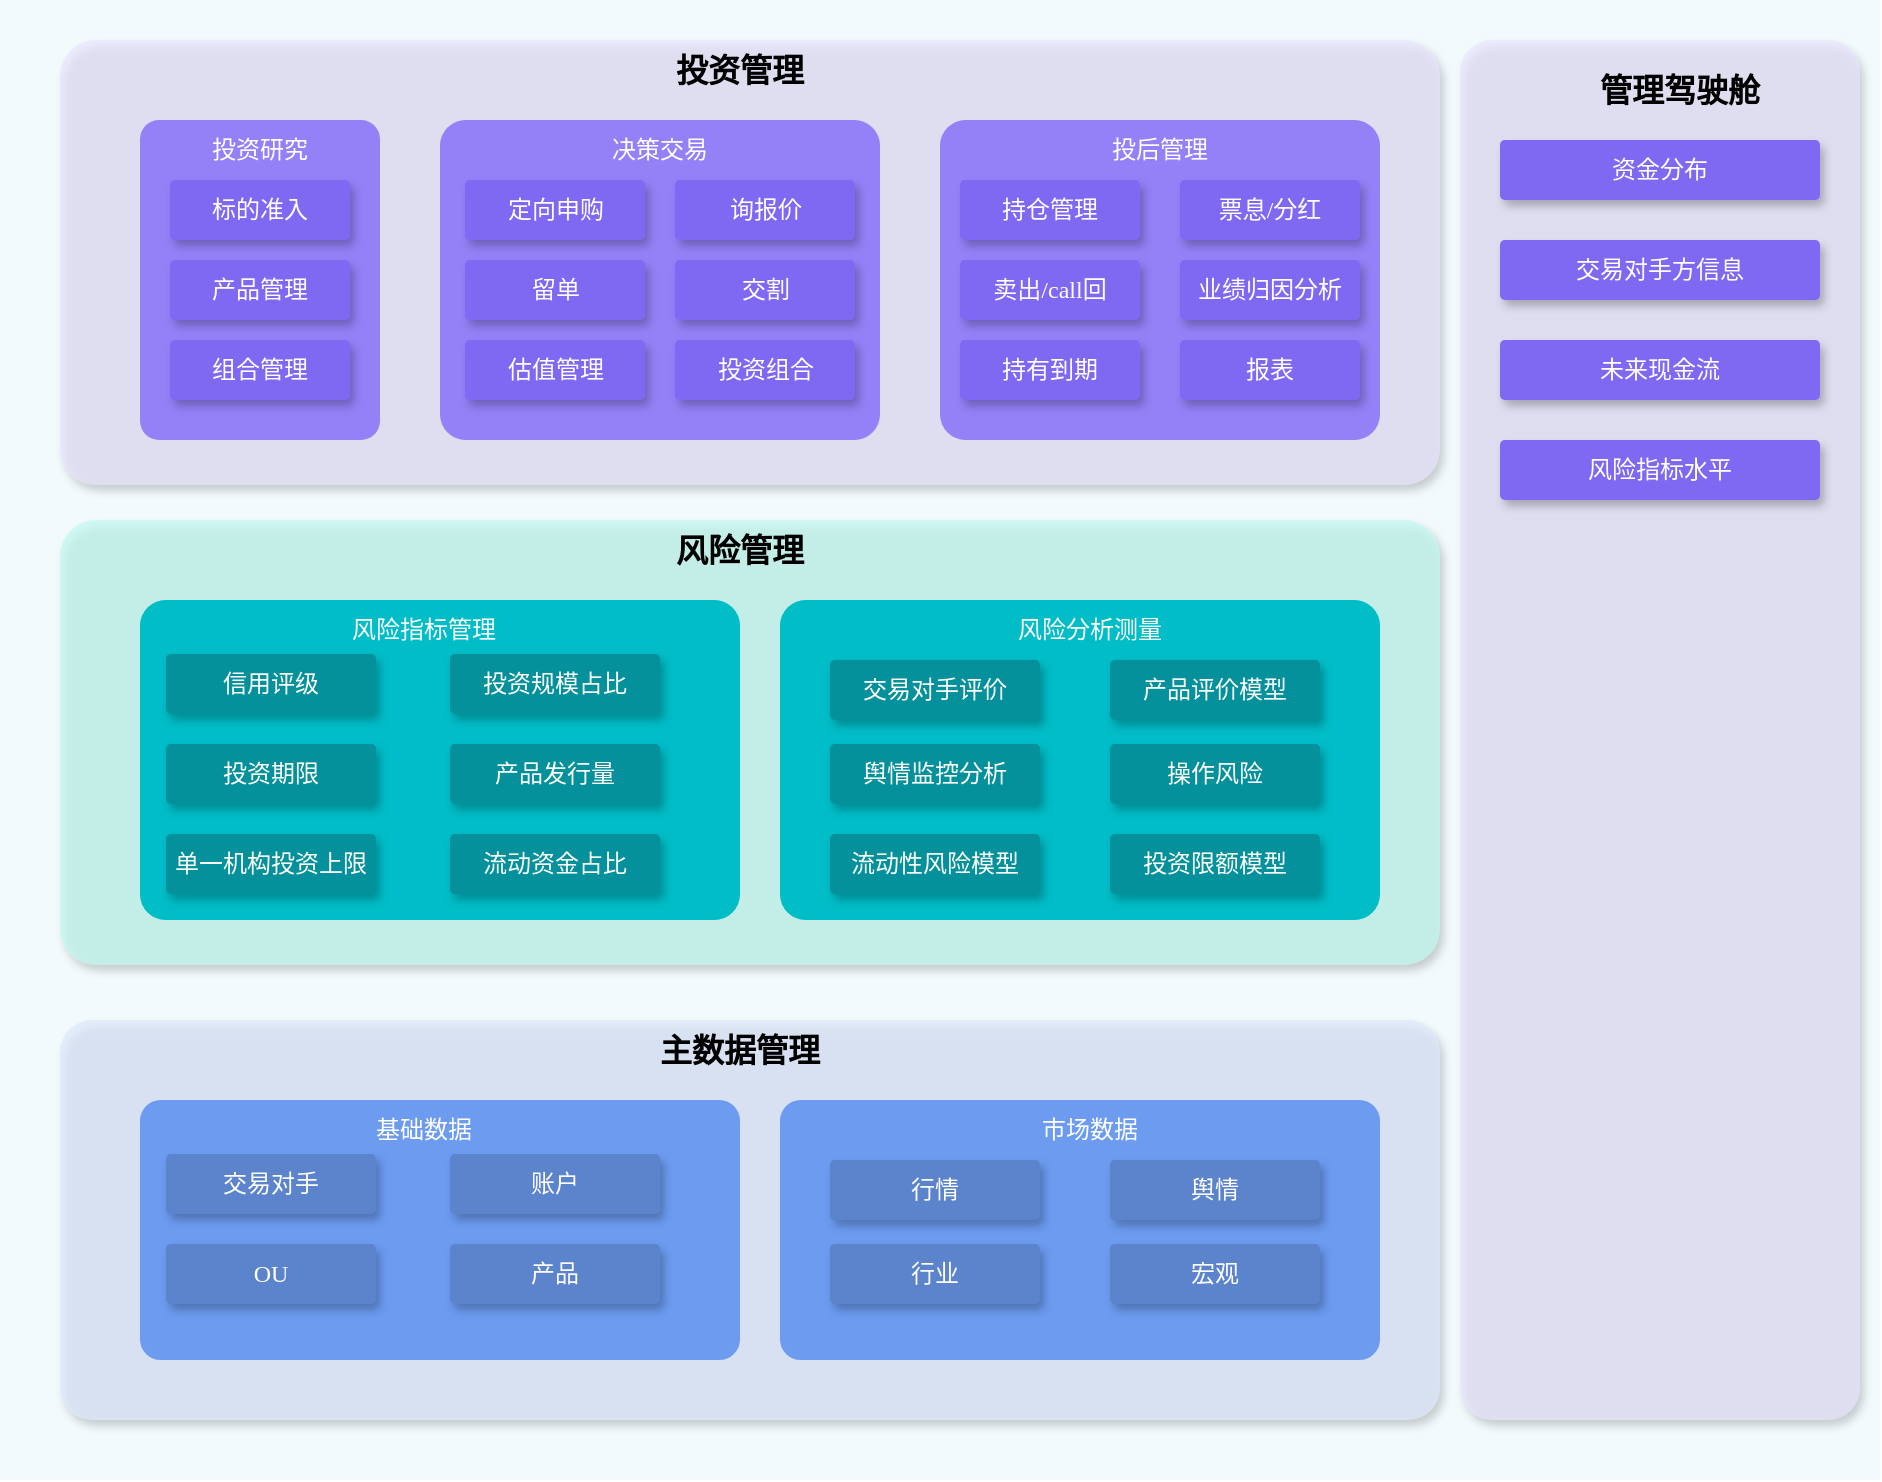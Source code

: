 <mxfile version="21.6.6" type="github">
  <diagram name="第 1 页" id="Gmqx7nZhL0gGTWTsM4mf">
    <mxGraphModel dx="1306" dy="749" grid="1" gridSize="10" guides="1" tooltips="1" connect="1" arrows="1" fold="1" page="1" pageScale="1" pageWidth="827" pageHeight="1169" math="0" shadow="0">
      <root>
        <mxCell id="0" />
        <mxCell id="1" parent="0" />
        <mxCell id="bFz8aNUjR8qEiOmjt--f-1" value="" style="rounded=0;whiteSpace=wrap;html=1;fillColor=#F2FAFC;strokeColor=none;shadow=0;glass=0;" vertex="1" parent="1">
          <mxGeometry x="100" y="120" width="940" height="740" as="geometry" />
        </mxCell>
        <mxCell id="bFz8aNUjR8qEiOmjt--f-2" value="" style="rounded=1;whiteSpace=wrap;html=1;shadow=1;glass=0;fontFamily=阿里巴巴普惠体 Medium;fontColor=#FFFFFF;fillColor=#E9E4FE;arcSize=8;strokeColor=none;opacity=70;" vertex="1" parent="1">
          <mxGeometry x="130" y="140" width="690" height="222.5" as="geometry" />
        </mxCell>
        <mxCell id="bFz8aNUjR8qEiOmjt--f-3" value="" style="rounded=1;whiteSpace=wrap;html=1;shadow=0;glass=0;fillColor=#9481F7;strokeColor=none;allowArrows=1;arcSize=8;" vertex="1" parent="1">
          <mxGeometry x="170" y="180" width="120" height="160" as="geometry" />
        </mxCell>
        <mxCell id="bFz8aNUjR8qEiOmjt--f-4" value="投资研究" style="text;html=1;strokeColor=none;fillColor=#9481F7;align=center;verticalAlign=middle;whiteSpace=wrap;rounded=1;shadow=0;glass=0;fontFamily=阿里巴巴普惠体 Medium;fontColor=#FFFFFF;arcSize=8;" vertex="1" parent="1">
          <mxGeometry x="200" y="180" width="60" height="30" as="geometry" />
        </mxCell>
        <mxCell id="bFz8aNUjR8qEiOmjt--f-5" value="标的准入" style="rounded=1;whiteSpace=wrap;html=1;shadow=1;glass=0;fontFamily=阿里巴巴普惠体 Medium;fontColor=#FFFFFF;fillColor=#8069F2;strokeColor=none;arcSize=8;" vertex="1" parent="1">
          <mxGeometry x="185" y="210" width="90" height="30" as="geometry" />
        </mxCell>
        <mxCell id="bFz8aNUjR8qEiOmjt--f-6" value="产品管理" style="rounded=1;whiteSpace=wrap;html=1;shadow=1;glass=0;fontFamily=阿里巴巴普惠体 Medium;fontColor=#FFFFFF;fillColor=#8069F2;strokeColor=none;arcSize=8;" vertex="1" parent="1">
          <mxGeometry x="185" y="250" width="90" height="30" as="geometry" />
        </mxCell>
        <mxCell id="bFz8aNUjR8qEiOmjt--f-7" value="组合管理" style="rounded=1;whiteSpace=wrap;html=1;shadow=1;glass=0;fontFamily=阿里巴巴普惠体 Medium;fontColor=#FFFFFF;fillColor=#8069F2;strokeColor=none;arcSize=8;" vertex="1" parent="1">
          <mxGeometry x="185" y="290" width="90" height="30" as="geometry" />
        </mxCell>
        <mxCell id="bFz8aNUjR8qEiOmjt--f-8" value="" style="rounded=1;whiteSpace=wrap;html=1;shadow=0;glass=0;fillColor=#9481F7;strokeColor=none;allowArrows=1;arcSize=8;" vertex="1" parent="1">
          <mxGeometry x="320" y="180" width="220" height="160" as="geometry" />
        </mxCell>
        <mxCell id="bFz8aNUjR8qEiOmjt--f-9" value="决策交易" style="text;html=1;strokeColor=none;fillColor=#9481F7;align=center;verticalAlign=middle;whiteSpace=wrap;rounded=1;shadow=0;glass=0;fontFamily=阿里巴巴普惠体 Medium;fontColor=#FFFFFF;arcSize=8;" vertex="1" parent="1">
          <mxGeometry x="400" y="180" width="60" height="30" as="geometry" />
        </mxCell>
        <mxCell id="bFz8aNUjR8qEiOmjt--f-10" value="定向申购" style="rounded=1;whiteSpace=wrap;html=1;shadow=1;glass=0;fontFamily=阿里巴巴普惠体 Medium;fontColor=#FFFFFF;fillColor=#8069F2;strokeColor=none;arcSize=8;" vertex="1" parent="1">
          <mxGeometry x="332.5" y="210" width="90" height="30" as="geometry" />
        </mxCell>
        <mxCell id="bFz8aNUjR8qEiOmjt--f-11" value="询报价" style="rounded=1;whiteSpace=wrap;html=1;shadow=1;glass=0;fontFamily=阿里巴巴普惠体 Medium;fontColor=#FFFFFF;fillColor=#8069F2;strokeColor=none;arcSize=8;" vertex="1" parent="1">
          <mxGeometry x="437.5" y="210" width="90" height="30" as="geometry" />
        </mxCell>
        <mxCell id="bFz8aNUjR8qEiOmjt--f-12" value="留单" style="rounded=1;whiteSpace=wrap;html=1;shadow=1;glass=0;fontFamily=阿里巴巴普惠体 Medium;fontColor=#FFFFFF;fillColor=#8069F2;strokeColor=none;arcSize=8;" vertex="1" parent="1">
          <mxGeometry x="332.5" y="250" width="90" height="30" as="geometry" />
        </mxCell>
        <mxCell id="bFz8aNUjR8qEiOmjt--f-13" value="交割" style="rounded=1;whiteSpace=wrap;html=1;shadow=1;glass=0;fontFamily=阿里巴巴普惠体 Medium;fontColor=#FFFFFF;fillColor=#8069F2;strokeColor=none;arcSize=8;" vertex="1" parent="1">
          <mxGeometry x="437.5" y="250" width="90" height="30" as="geometry" />
        </mxCell>
        <mxCell id="bFz8aNUjR8qEiOmjt--f-14" value="" style="rounded=1;whiteSpace=wrap;html=1;shadow=0;glass=0;fillColor=#9481F7;strokeColor=none;allowArrows=1;arcSize=8;" vertex="1" parent="1">
          <mxGeometry x="570" y="180" width="220" height="160" as="geometry" />
        </mxCell>
        <mxCell id="bFz8aNUjR8qEiOmjt--f-15" value="投后管理" style="text;html=1;strokeColor=none;fillColor=#9481F7;align=center;verticalAlign=middle;whiteSpace=wrap;rounded=1;shadow=0;glass=0;fontFamily=阿里巴巴普惠体 Medium;fontColor=#FFFFFF;arcSize=8;" vertex="1" parent="1">
          <mxGeometry x="650" y="180" width="60" height="30" as="geometry" />
        </mxCell>
        <mxCell id="bFz8aNUjR8qEiOmjt--f-16" value="持仓管理" style="rounded=1;whiteSpace=wrap;html=1;shadow=1;glass=0;fontFamily=阿里巴巴普惠体 Medium;fontColor=#FFFFFF;fillColor=#8069F2;strokeColor=none;arcSize=8;" vertex="1" parent="1">
          <mxGeometry x="580" y="210" width="90" height="30" as="geometry" />
        </mxCell>
        <mxCell id="bFz8aNUjR8qEiOmjt--f-17" value="票息/分红" style="rounded=1;whiteSpace=wrap;html=1;shadow=1;glass=0;fontFamily=阿里巴巴普惠体 Medium;fontColor=#FFFFFF;fillColor=#8069F2;strokeColor=none;arcSize=8;" vertex="1" parent="1">
          <mxGeometry x="690" y="210" width="90" height="30" as="geometry" />
        </mxCell>
        <mxCell id="bFz8aNUjR8qEiOmjt--f-18" value="卖出/call回" style="rounded=1;whiteSpace=wrap;html=1;shadow=1;glass=0;fontFamily=阿里巴巴普惠体 Medium;fontColor=#FFFFFF;fillColor=#8069F2;strokeColor=none;arcSize=8;" vertex="1" parent="1">
          <mxGeometry x="580" y="250" width="90" height="30" as="geometry" />
        </mxCell>
        <mxCell id="bFz8aNUjR8qEiOmjt--f-19" value="估值管理" style="rounded=1;whiteSpace=wrap;html=1;shadow=1;glass=0;fontFamily=阿里巴巴普惠体 Medium;fontColor=#FFFFFF;fillColor=#8069F2;strokeColor=none;arcSize=8;" vertex="1" parent="1">
          <mxGeometry x="332.5" y="290" width="90" height="30" as="geometry" />
        </mxCell>
        <mxCell id="bFz8aNUjR8qEiOmjt--f-20" value="投资组合" style="rounded=1;whiteSpace=wrap;html=1;shadow=1;glass=0;fontFamily=阿里巴巴普惠体 Medium;fontColor=#FFFFFF;fillColor=#8069F2;strokeColor=none;arcSize=8;" vertex="1" parent="1">
          <mxGeometry x="437.5" y="290" width="90" height="30" as="geometry" />
        </mxCell>
        <mxCell id="bFz8aNUjR8qEiOmjt--f-21" value="业绩归因分析" style="rounded=1;whiteSpace=wrap;html=1;shadow=1;glass=0;fontFamily=阿里巴巴普惠体 Medium;fontColor=#FFFFFF;fillColor=#8069F2;strokeColor=none;arcSize=8;" vertex="1" parent="1">
          <mxGeometry x="690" y="250" width="90" height="30" as="geometry" />
        </mxCell>
        <mxCell id="bFz8aNUjR8qEiOmjt--f-22" value="持有到期" style="rounded=1;whiteSpace=wrap;html=1;shadow=1;glass=0;fontFamily=阿里巴巴普惠体 Medium;fontColor=#FFFFFF;fillColor=#8069F2;strokeColor=none;arcSize=8;" vertex="1" parent="1">
          <mxGeometry x="580" y="290" width="90" height="30" as="geometry" />
        </mxCell>
        <mxCell id="bFz8aNUjR8qEiOmjt--f-23" value="报表" style="rounded=1;whiteSpace=wrap;html=1;shadow=1;glass=0;fontFamily=阿里巴巴普惠体 Medium;fontColor=#FFFFFF;fillColor=#8069F2;strokeColor=none;arcSize=8;" vertex="1" parent="1">
          <mxGeometry x="690" y="290" width="90" height="30" as="geometry" />
        </mxCell>
        <mxCell id="bFz8aNUjR8qEiOmjt--f-24" value="投资管理" style="text;html=1;strokeColor=none;fillColor=none;align=center;verticalAlign=middle;whiteSpace=wrap;rounded=0;shadow=1;glass=0;fontFamily=阿里巴巴普惠体 Medium;fontColor=#000000;fontSize=16;fontStyle=1" vertex="1" parent="1">
          <mxGeometry x="390" y="140" width="160" height="30" as="geometry" />
        </mxCell>
        <mxCell id="bFz8aNUjR8qEiOmjt--f-25" value="" style="rounded=1;whiteSpace=wrap;html=1;shadow=1;glass=0;fontFamily=阿里巴巴普惠体 Medium;fontColor=#FFFFFF;fillColor=#C1FAF0;arcSize=8;strokeColor=none;opacity=70;" vertex="1" parent="1">
          <mxGeometry x="130" y="380" width="690" height="222.5" as="geometry" />
        </mxCell>
        <mxCell id="bFz8aNUjR8qEiOmjt--f-26" value="" style="rounded=1;whiteSpace=wrap;html=1;shadow=0;glass=0;fillColor=#00BDC7;strokeColor=none;allowArrows=1;arcSize=8;" vertex="1" parent="1">
          <mxGeometry x="170" y="420" width="300" height="160" as="geometry" />
        </mxCell>
        <mxCell id="bFz8aNUjR8qEiOmjt--f-27" value="风险指标管理" style="text;html=1;strokeColor=none;fillColor=none;align=center;verticalAlign=middle;whiteSpace=wrap;rounded=1;shadow=0;glass=0;fontFamily=阿里巴巴普惠体 Medium;fontColor=#FFFFFF;arcSize=8;" vertex="1" parent="1">
          <mxGeometry x="272.5" y="420" width="77.5" height="30" as="geometry" />
        </mxCell>
        <mxCell id="bFz8aNUjR8qEiOmjt--f-28" value="信用评级" style="rounded=1;whiteSpace=wrap;html=1;shadow=1;glass=0;fontFamily=阿里巴巴普惠体 Medium;fontColor=#FFFFFF;fillColor=#05919C;strokeColor=none;arcSize=8;" vertex="1" parent="1">
          <mxGeometry x="183" y="447" width="105" height="30" as="geometry" />
        </mxCell>
        <mxCell id="bFz8aNUjR8qEiOmjt--f-29" value="投资规模占比" style="rounded=1;whiteSpace=wrap;html=1;shadow=1;glass=0;fontFamily=阿里巴巴普惠体 Medium;fontColor=#FFFFFF;fillColor=#05919C;strokeColor=none;arcSize=8;" vertex="1" parent="1">
          <mxGeometry x="325" y="447" width="105" height="30" as="geometry" />
        </mxCell>
        <mxCell id="bFz8aNUjR8qEiOmjt--f-30" value="投资期限" style="rounded=1;whiteSpace=wrap;html=1;shadow=1;glass=0;fontFamily=阿里巴巴普惠体 Medium;fontColor=#FFFFFF;fillColor=#05919C;strokeColor=none;arcSize=8;" vertex="1" parent="1">
          <mxGeometry x="183" y="492" width="105" height="30" as="geometry" />
        </mxCell>
        <mxCell id="bFz8aNUjR8qEiOmjt--f-31" value="" style="rounded=1;whiteSpace=wrap;html=1;shadow=0;glass=0;fillColor=#00BDC7;strokeColor=none;allowArrows=1;arcSize=8;" vertex="1" parent="1">
          <mxGeometry x="490" y="420" width="300" height="160" as="geometry" />
        </mxCell>
        <mxCell id="bFz8aNUjR8qEiOmjt--f-32" value="风险分析测量" style="text;html=1;strokeColor=none;fillColor=none;align=center;verticalAlign=middle;whiteSpace=wrap;rounded=1;shadow=0;glass=0;fontFamily=阿里巴巴普惠体 Medium;fontColor=#FFFFFF;arcSize=8;" vertex="1" parent="1">
          <mxGeometry x="590" y="420" width="110" height="30" as="geometry" />
        </mxCell>
        <mxCell id="bFz8aNUjR8qEiOmjt--f-33" value="交易对手评价" style="rounded=1;whiteSpace=wrap;html=1;shadow=1;glass=0;fontFamily=阿里巴巴普惠体 Medium;fontColor=#FFFFFF;fillColor=#05919C;strokeColor=none;arcSize=8;" vertex="1" parent="1">
          <mxGeometry x="515" y="450" width="105" height="30" as="geometry" />
        </mxCell>
        <mxCell id="bFz8aNUjR8qEiOmjt--f-34" value="产品评价模型" style="rounded=1;whiteSpace=wrap;html=1;shadow=1;glass=0;fontFamily=阿里巴巴普惠体 Medium;fontColor=#FFFFFF;fillColor=#05919C;strokeColor=none;arcSize=8;" vertex="1" parent="1">
          <mxGeometry x="655" y="450" width="105" height="30" as="geometry" />
        </mxCell>
        <mxCell id="bFz8aNUjR8qEiOmjt--f-35" value="舆情监控分析" style="rounded=1;whiteSpace=wrap;html=1;shadow=1;glass=0;fontFamily=阿里巴巴普惠体 Medium;fontColor=#FFFFFF;fillColor=#05919C;strokeColor=none;arcSize=8;" vertex="1" parent="1">
          <mxGeometry x="515" y="492" width="105" height="30" as="geometry" />
        </mxCell>
        <mxCell id="bFz8aNUjR8qEiOmjt--f-36" value="单一机构投资上限" style="rounded=1;whiteSpace=wrap;html=1;shadow=1;glass=0;fontFamily=阿里巴巴普惠体 Medium;fontColor=#FFFFFF;fillColor=#05919C;strokeColor=none;arcSize=8;" vertex="1" parent="1">
          <mxGeometry x="183" y="537" width="105" height="30" as="geometry" />
        </mxCell>
        <mxCell id="bFz8aNUjR8qEiOmjt--f-37" value="&lt;div class=&quot;lake-content&quot;&gt;&lt;span class=&quot;ne-text&quot;&gt;流动资金占比&lt;/span&gt;&lt;/div&gt;" style="rounded=1;whiteSpace=wrap;html=1;shadow=1;glass=0;fontFamily=阿里巴巴普惠体 Medium;fontColor=#FFFFFF;fillColor=#05919C;strokeColor=none;arcSize=8;" vertex="1" parent="1">
          <mxGeometry x="325" y="537" width="105" height="30" as="geometry" />
        </mxCell>
        <mxCell id="bFz8aNUjR8qEiOmjt--f-38" value="操作风险" style="rounded=1;whiteSpace=wrap;html=1;shadow=1;glass=0;fontFamily=阿里巴巴普惠体 Medium;fontColor=#FFFFFF;fillColor=#05919C;strokeColor=none;arcSize=8;" vertex="1" parent="1">
          <mxGeometry x="655" y="492" width="105" height="30" as="geometry" />
        </mxCell>
        <mxCell id="bFz8aNUjR8qEiOmjt--f-39" value="流动性风险模型" style="rounded=1;whiteSpace=wrap;html=1;shadow=1;glass=0;fontFamily=阿里巴巴普惠体 Medium;fontColor=#FFFFFF;fillColor=#05919C;strokeColor=none;arcSize=8;" vertex="1" parent="1">
          <mxGeometry x="515" y="537" width="105" height="30" as="geometry" />
        </mxCell>
        <mxCell id="bFz8aNUjR8qEiOmjt--f-40" value="投资限额模型" style="rounded=1;whiteSpace=wrap;html=1;shadow=1;glass=0;fontFamily=阿里巴巴普惠体 Medium;fontColor=#FFFFFF;fillColor=#05919C;strokeColor=none;arcSize=8;" vertex="1" parent="1">
          <mxGeometry x="655" y="537" width="105" height="30" as="geometry" />
        </mxCell>
        <mxCell id="bFz8aNUjR8qEiOmjt--f-41" value="风险管理" style="text;html=1;strokeColor=none;fillColor=none;align=center;verticalAlign=middle;whiteSpace=wrap;rounded=0;shadow=1;glass=0;fontFamily=阿里巴巴普惠体 Medium;fontColor=#000000;fontSize=16;fontStyle=1" vertex="1" parent="1">
          <mxGeometry x="390" y="380" width="160" height="30" as="geometry" />
        </mxCell>
        <mxCell id="bFz8aNUjR8qEiOmjt--f-42" value="产品发行量" style="rounded=1;whiteSpace=wrap;html=1;shadow=1;glass=0;fontFamily=阿里巴巴普惠体 Medium;fontColor=#FFFFFF;fillColor=#05919C;strokeColor=none;arcSize=8;" vertex="1" parent="1">
          <mxGeometry x="325" y="492" width="105" height="30" as="geometry" />
        </mxCell>
        <mxCell id="bFz8aNUjR8qEiOmjt--f-43" value="" style="rounded=1;whiteSpace=wrap;html=1;shadow=1;glass=0;fontFamily=阿里巴巴普惠体 Medium;fontColor=#FFFFFF;fillColor=#DDE8FE;arcSize=8;strokeColor=none;opacity=70;" vertex="1" parent="1">
          <mxGeometry x="130" y="630" width="690" height="200" as="geometry" />
        </mxCell>
        <mxCell id="bFz8aNUjR8qEiOmjt--f-44" value="" style="rounded=1;whiteSpace=wrap;html=1;shadow=0;glass=0;fillColor=#6C9BF0;strokeColor=none;allowArrows=1;arcSize=8;" vertex="1" parent="1">
          <mxGeometry x="170" y="670" width="300" height="130" as="geometry" />
        </mxCell>
        <mxCell id="bFz8aNUjR8qEiOmjt--f-45" value="基础数据" style="text;html=1;strokeColor=none;fillColor=none;align=center;verticalAlign=middle;whiteSpace=wrap;rounded=1;shadow=0;glass=0;fontFamily=阿里巴巴普惠体 Medium;fontColor=#FFFFFF;arcSize=8;" vertex="1" parent="1">
          <mxGeometry x="272.5" y="670" width="77.5" height="30" as="geometry" />
        </mxCell>
        <mxCell id="bFz8aNUjR8qEiOmjt--f-46" value="交易对手" style="rounded=1;whiteSpace=wrap;html=1;shadow=1;glass=0;fontFamily=阿里巴巴普惠体 Medium;fontColor=#FFFFFF;fillColor=#5C84CC;strokeColor=none;arcSize=8;" vertex="1" parent="1">
          <mxGeometry x="183" y="697" width="105" height="30" as="geometry" />
        </mxCell>
        <mxCell id="bFz8aNUjR8qEiOmjt--f-47" value="账户" style="rounded=1;whiteSpace=wrap;html=1;shadow=1;glass=0;fontFamily=阿里巴巴普惠体 Medium;fontColor=#FFFFFF;fillColor=#5C84CC;strokeColor=none;arcSize=8;" vertex="1" parent="1">
          <mxGeometry x="325" y="697" width="105" height="30" as="geometry" />
        </mxCell>
        <mxCell id="bFz8aNUjR8qEiOmjt--f-48" value="OU" style="rounded=1;whiteSpace=wrap;html=1;shadow=1;glass=0;fontFamily=阿里巴巴普惠体 Medium;fontColor=#FFFFFF;fillColor=#5C84CC;strokeColor=none;arcSize=8;" vertex="1" parent="1">
          <mxGeometry x="183" y="742" width="105" height="30" as="geometry" />
        </mxCell>
        <mxCell id="bFz8aNUjR8qEiOmjt--f-49" value="" style="rounded=1;whiteSpace=wrap;html=1;shadow=0;glass=0;fillColor=#6C9BF0;strokeColor=none;allowArrows=1;arcSize=8;" vertex="1" parent="1">
          <mxGeometry x="490" y="670" width="300" height="130" as="geometry" />
        </mxCell>
        <mxCell id="bFz8aNUjR8qEiOmjt--f-50" value="市场数据" style="text;html=1;strokeColor=none;fillColor=none;align=center;verticalAlign=middle;whiteSpace=wrap;rounded=1;shadow=0;glass=0;fontFamily=阿里巴巴普惠体 Medium;fontColor=#FFFFFF;arcSize=8;" vertex="1" parent="1">
          <mxGeometry x="590" y="670" width="110" height="30" as="geometry" />
        </mxCell>
        <mxCell id="bFz8aNUjR8qEiOmjt--f-51" value="行情" style="rounded=1;whiteSpace=wrap;html=1;shadow=1;glass=0;fontFamily=阿里巴巴普惠体 Medium;fontColor=#FFFFFF;fillColor=#5C84CC;strokeColor=none;arcSize=8;" vertex="1" parent="1">
          <mxGeometry x="515" y="700" width="105" height="30" as="geometry" />
        </mxCell>
        <mxCell id="bFz8aNUjR8qEiOmjt--f-52" value="舆情" style="rounded=1;whiteSpace=wrap;html=1;shadow=1;glass=0;fontFamily=阿里巴巴普惠体 Medium;fontColor=#FFFFFF;fillColor=#5C84CC;strokeColor=none;arcSize=8;" vertex="1" parent="1">
          <mxGeometry x="655" y="700" width="105" height="30" as="geometry" />
        </mxCell>
        <mxCell id="bFz8aNUjR8qEiOmjt--f-53" value="行业" style="rounded=1;whiteSpace=wrap;html=1;shadow=1;glass=0;fontFamily=阿里巴巴普惠体 Medium;fontColor=#FFFFFF;fillColor=#5C84CC;strokeColor=none;arcSize=8;" vertex="1" parent="1">
          <mxGeometry x="515" y="742" width="105" height="30" as="geometry" />
        </mxCell>
        <mxCell id="bFz8aNUjR8qEiOmjt--f-54" value="宏观" style="rounded=1;whiteSpace=wrap;html=1;shadow=1;glass=0;fontFamily=阿里巴巴普惠体 Medium;fontColor=#FFFFFF;fillColor=#5C84CC;strokeColor=none;arcSize=8;" vertex="1" parent="1">
          <mxGeometry x="655" y="742" width="105" height="30" as="geometry" />
        </mxCell>
        <mxCell id="bFz8aNUjR8qEiOmjt--f-55" value="主数据管理" style="text;html=1;strokeColor=none;fillColor=none;align=center;verticalAlign=middle;whiteSpace=wrap;rounded=0;shadow=1;glass=0;fontFamily=阿里巴巴普惠体 Medium;fontColor=#000000;fontSize=16;fontStyle=1" vertex="1" parent="1">
          <mxGeometry x="390" y="630" width="160" height="30" as="geometry" />
        </mxCell>
        <mxCell id="bFz8aNUjR8qEiOmjt--f-56" value="产品" style="rounded=1;whiteSpace=wrap;html=1;shadow=1;glass=0;fontFamily=阿里巴巴普惠体 Medium;fontColor=#FFFFFF;fillColor=#5C84CC;strokeColor=none;arcSize=8;" vertex="1" parent="1">
          <mxGeometry x="325" y="742" width="105" height="30" as="geometry" />
        </mxCell>
        <mxCell id="bFz8aNUjR8qEiOmjt--f-57" value="" style="rounded=1;whiteSpace=wrap;html=1;shadow=1;glass=0;fontFamily=阿里巴巴普惠体 Medium;fontColor=#FFFFFF;fillColor=#E9E4FE;arcSize=8;strokeColor=none;opacity=70;" vertex="1" parent="1">
          <mxGeometry x="830" y="140" width="200" height="690" as="geometry" />
        </mxCell>
        <mxCell id="bFz8aNUjR8qEiOmjt--f-58" value="管理驾驶舱" style="text;html=1;strokeColor=none;fillColor=none;align=center;verticalAlign=middle;whiteSpace=wrap;rounded=0;shadow=1;glass=0;fontFamily=阿里巴巴普惠体 Medium;fontColor=#000000;fontSize=16;fontStyle=1" vertex="1" parent="1">
          <mxGeometry x="860" y="150" width="160" height="30" as="geometry" />
        </mxCell>
        <mxCell id="bFz8aNUjR8qEiOmjt--f-59" value="资金分布" style="rounded=1;whiteSpace=wrap;html=1;shadow=1;glass=0;fontFamily=阿里巴巴普惠体 Medium;fontColor=#FFFFFF;fillColor=#8069F2;strokeColor=none;arcSize=8;" vertex="1" parent="1">
          <mxGeometry x="850" y="190" width="160" height="30" as="geometry" />
        </mxCell>
        <mxCell id="bFz8aNUjR8qEiOmjt--f-60" value="交易对手方信息" style="rounded=1;whiteSpace=wrap;html=1;shadow=1;glass=0;fontFamily=阿里巴巴普惠体 Medium;fontColor=#FFFFFF;fillColor=#8069F2;strokeColor=none;arcSize=8;" vertex="1" parent="1">
          <mxGeometry x="850" y="240" width="160" height="30" as="geometry" />
        </mxCell>
        <mxCell id="bFz8aNUjR8qEiOmjt--f-61" value="未来现金流" style="rounded=1;whiteSpace=wrap;html=1;shadow=1;glass=0;fontFamily=阿里巴巴普惠体 Medium;fontColor=#FFFFFF;fillColor=#8069F2;strokeColor=none;arcSize=8;" vertex="1" parent="1">
          <mxGeometry x="850" y="290" width="160" height="30" as="geometry" />
        </mxCell>
        <mxCell id="bFz8aNUjR8qEiOmjt--f-62" value="风险指标水平" style="rounded=1;whiteSpace=wrap;html=1;shadow=1;glass=0;fontFamily=阿里巴巴普惠体 Medium;fontColor=#FFFFFF;fillColor=#8069F2;strokeColor=none;arcSize=8;" vertex="1" parent="1">
          <mxGeometry x="850" y="340" width="160" height="30" as="geometry" />
        </mxCell>
      </root>
    </mxGraphModel>
  </diagram>
</mxfile>
